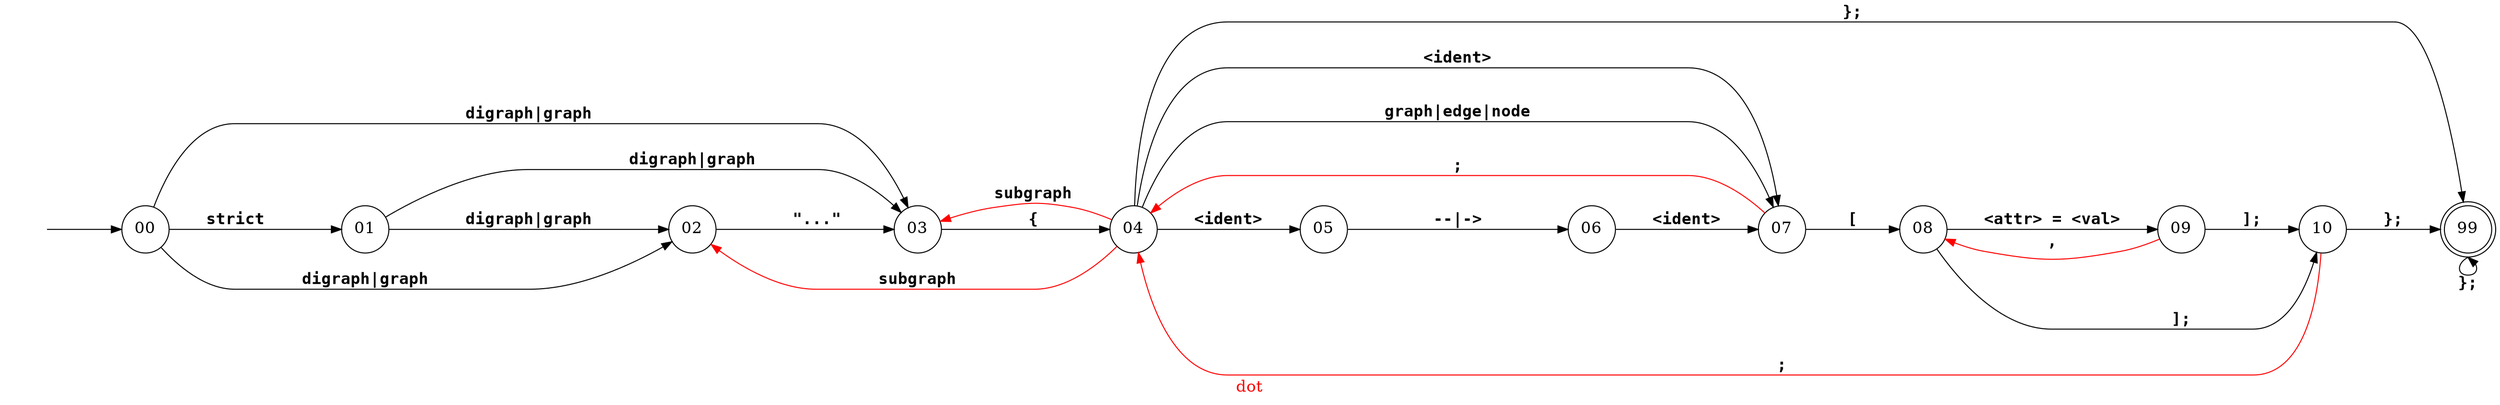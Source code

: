 // Copyright (C) 2007 - 2015 Robert Nielsen <robert@dakota.org>
//
// Licensed under the Apache License, Version 2.0 (the "License");
// you may not use this file except in compliance with the License.
// You may obtain a copy of the License at
//
//      http://www.apache.org/licenses/LICENSE-2.0
//
// Unless required by applicable law or agreed to in writing, software
// distributed under the License is distributed on an "AS IS" BASIS,
// WITHOUT WARRANTIES OR CONDITIONS OF ANY KIND, either express or implied.
// See the License for the specific language governing permissions and
// limitations under the License.

digraph "dot"
{
  graph [ rankdir = "LR",
          center = true,
          //size = "7.5,10", page = "8.5,11",
          ];
  graph [ label = "\G", fontcolor = red, fontsize = 16 ];
  node [ shape = circle, width = 0.6, fontsize = 16 ];
  //node [ label = "", width = 0.3 ]; // comment out this line if you want the node names displayed

  // on OS X/darwin it wants Courier-Bold and Courier-Oblique
  edge [ fontname = "Courier-Bold", minlen = 2, fontsize = 16, concentrate = true ];
  st [ label = "", style = invis ];
  99 [ shape = doublecircle ];
  
  st -> 00;
  00 -> 01 [ label = "strict", weight = 6 ];
  00 -> 02 [ label = "digraph|graph" ];
  00 -> 03 [ label = "digraph|graph" ];
  01 -> 02 [ label = "digraph|graph", weight = 6 ];
  01 -> 03 [ label = "digraph|graph" ];
  02 -> 03 [ label = "\"...\"", weight = 6 ];
  03 -> 04 [ label = "{", weight = 6 ];
  04 -> 02 [ label = "subgraph", color = red ];
  04 -> 03 [ label = "subgraph", color = red ];
  04 -> 05 [ label = "<ident>", weight = 6 ];
  04 -> 07 [ label = "<ident>" ];
  04 -> 07 [ label = "graph|edge|node" ];
  04 -> 99 [ label = "};" ];
  05 -> 06 [ label = "--|->", weight = 6 ];
  06 -> 07 [ label = "<ident>", weight = 6 ];
  07 -> 04 [ label = ";", color = red ];
  07 -> 08 [ label = "[", weight = 6 ];
  08 -> 09 [ label = "<attr> = <val>", weight = 6 ];
  08 -> 10 [ label = "];" ];
  09 -> 08 [ label = ",", color = red ];
  09 -> 10 [ label = "];", weight = 6 ];
  10 -> 04 [ label = ";", color = red ];
  10 -> 99 [ label = "};", weight = 6 ];
  99 -> 99 [ label = "};", tailport = s, headport = s ];
}
